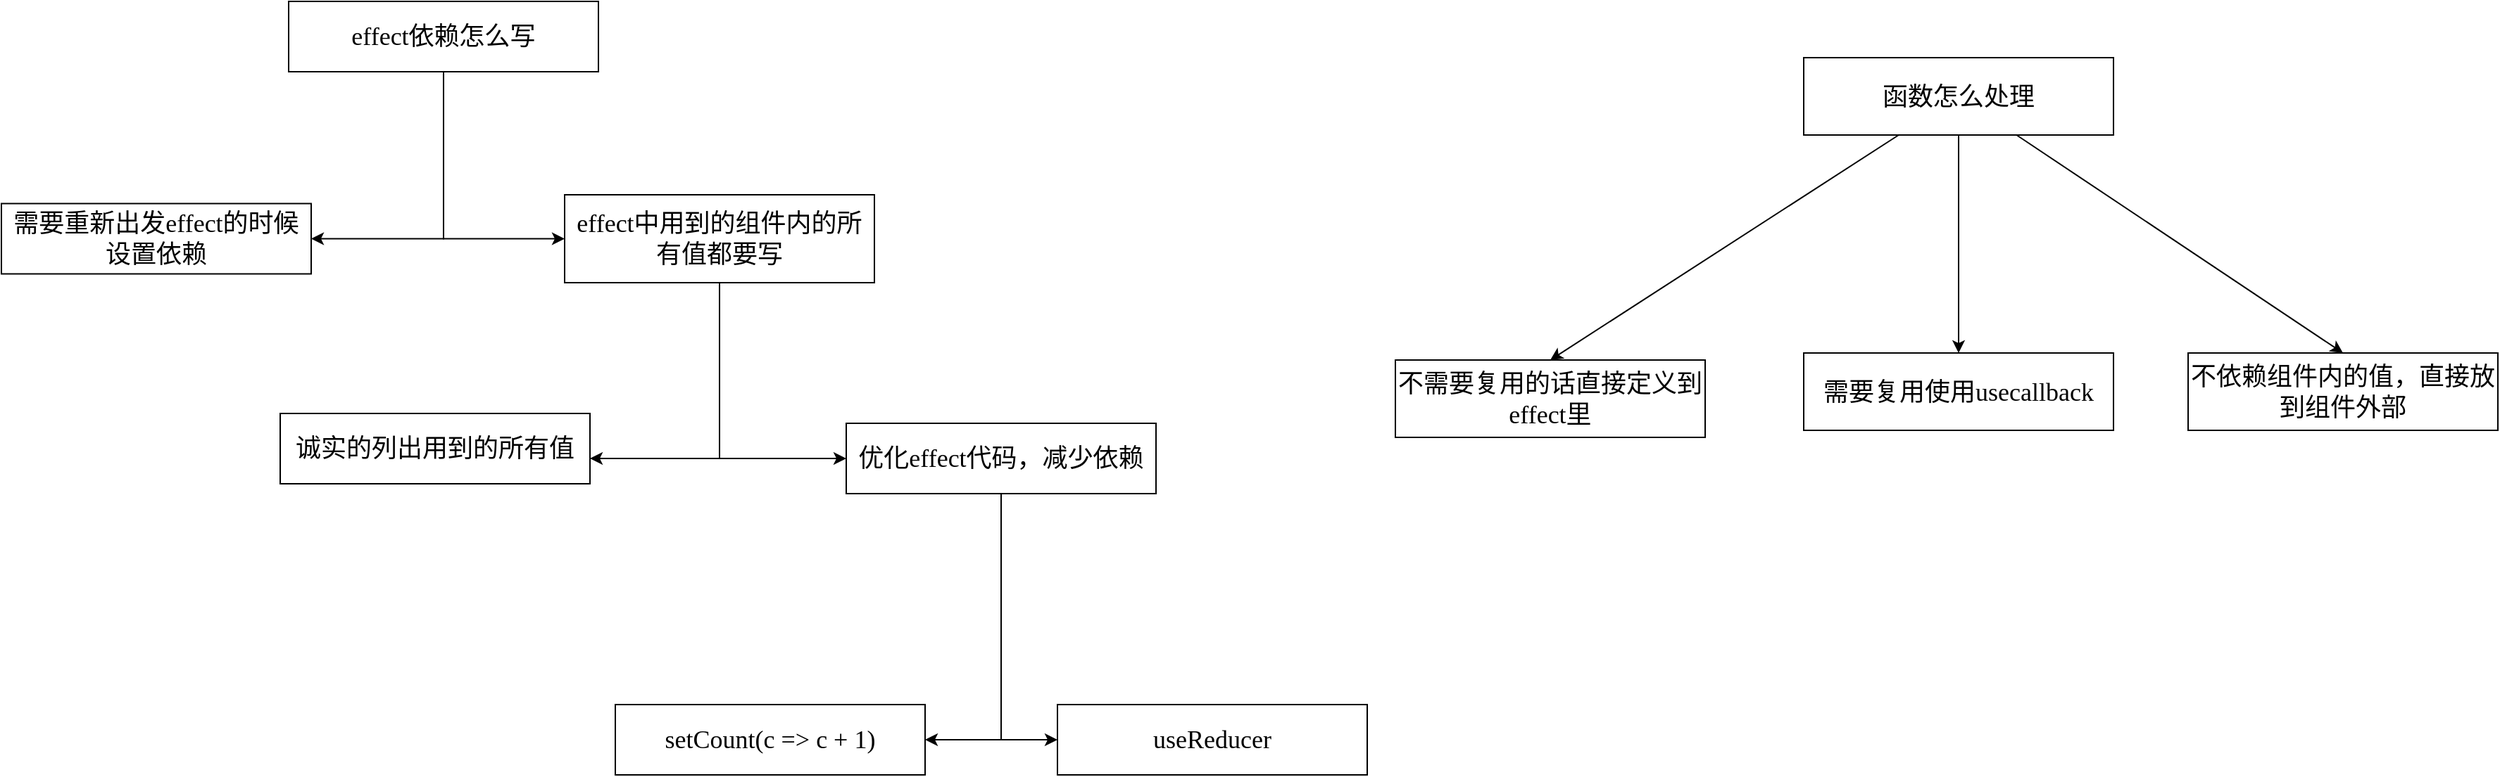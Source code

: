<mxfile version="21.2.1" type="github">
  <diagram name="第 1 页" id="D8tcN228kwnV6EkPNY0M">
    <mxGraphModel dx="1349" dy="771" grid="1" gridSize="10" guides="1" tooltips="1" connect="1" arrows="1" fold="1" page="1" pageScale="1" pageWidth="827" pageHeight="1169" math="0" shadow="0">
      <root>
        <mxCell id="0" />
        <mxCell id="1" parent="0" />
        <mxCell id="trFkUXKZbY9hSqSyPZKR-36" style="edgeStyle=orthogonalEdgeStyle;rounded=0;orthogonalLoop=1;jettySize=auto;html=1;entryX=1;entryY=0.5;entryDx=0;entryDy=0;" edge="1" parent="1" source="trFkUXKZbY9hSqSyPZKR-1" target="trFkUXKZbY9hSqSyPZKR-2">
          <mxGeometry relative="1" as="geometry" />
        </mxCell>
        <mxCell id="trFkUXKZbY9hSqSyPZKR-37" style="edgeStyle=orthogonalEdgeStyle;rounded=0;orthogonalLoop=1;jettySize=auto;html=1;entryX=0;entryY=0.5;entryDx=0;entryDy=0;" edge="1" parent="1" source="trFkUXKZbY9hSqSyPZKR-1" target="trFkUXKZbY9hSqSyPZKR-4">
          <mxGeometry relative="1" as="geometry" />
        </mxCell>
        <mxCell id="trFkUXKZbY9hSqSyPZKR-1" value="&lt;font style=&quot;font-size: 18px;&quot; face=&quot;Times New Roman&quot;&gt;effect依赖怎么写&lt;/font&gt;" style="rounded=0;whiteSpace=wrap;html=1;" vertex="1" parent="1">
          <mxGeometry x="304" y="60" width="220" height="50" as="geometry" />
        </mxCell>
        <mxCell id="trFkUXKZbY9hSqSyPZKR-2" value="&lt;font face=&quot;Times New Roman&quot;&gt;&lt;span style=&quot;font-size: 18px;&quot;&gt;需要重新出发effect的时候设置依赖&lt;/span&gt;&lt;/font&gt;" style="rounded=0;whiteSpace=wrap;html=1;" vertex="1" parent="1">
          <mxGeometry x="100" y="203.75" width="220" height="50" as="geometry" />
        </mxCell>
        <mxCell id="trFkUXKZbY9hSqSyPZKR-34" style="edgeStyle=orthogonalEdgeStyle;rounded=0;orthogonalLoop=1;jettySize=auto;html=1;entryX=1;entryY=0.64;entryDx=0;entryDy=0;entryPerimeter=0;" edge="1" parent="1" source="trFkUXKZbY9hSqSyPZKR-4" target="trFkUXKZbY9hSqSyPZKR-6">
          <mxGeometry relative="1" as="geometry" />
        </mxCell>
        <mxCell id="trFkUXKZbY9hSqSyPZKR-35" style="edgeStyle=orthogonalEdgeStyle;rounded=0;orthogonalLoop=1;jettySize=auto;html=1;entryX=0;entryY=0.5;entryDx=0;entryDy=0;" edge="1" parent="1" source="trFkUXKZbY9hSqSyPZKR-4" target="trFkUXKZbY9hSqSyPZKR-8">
          <mxGeometry relative="1" as="geometry" />
        </mxCell>
        <mxCell id="trFkUXKZbY9hSqSyPZKR-4" value="&lt;font style=&quot;font-size: 18px;&quot; face=&quot;Times New Roman&quot;&gt;effect中用到的组件内的所有值都要写&lt;/font&gt;" style="rounded=0;whiteSpace=wrap;html=1;" vertex="1" parent="1">
          <mxGeometry x="500" y="197.5" width="220" height="62.5" as="geometry" />
        </mxCell>
        <mxCell id="trFkUXKZbY9hSqSyPZKR-6" value="&lt;font face=&quot;Times New Roman&quot;&gt;&lt;span style=&quot;font-size: 18px;&quot;&gt;诚实的列出用到的所有值&lt;/span&gt;&lt;/font&gt;" style="rounded=0;whiteSpace=wrap;html=1;" vertex="1" parent="1">
          <mxGeometry x="298" y="353" width="220" height="50" as="geometry" />
        </mxCell>
        <mxCell id="trFkUXKZbY9hSqSyPZKR-38" style="edgeStyle=orthogonalEdgeStyle;rounded=0;orthogonalLoop=1;jettySize=auto;html=1;entryX=1;entryY=0.5;entryDx=0;entryDy=0;" edge="1" parent="1" source="trFkUXKZbY9hSqSyPZKR-8" target="trFkUXKZbY9hSqSyPZKR-10">
          <mxGeometry relative="1" as="geometry" />
        </mxCell>
        <mxCell id="trFkUXKZbY9hSqSyPZKR-39" style="edgeStyle=orthogonalEdgeStyle;rounded=0;orthogonalLoop=1;jettySize=auto;html=1;entryX=0;entryY=0.5;entryDx=0;entryDy=0;" edge="1" parent="1" source="trFkUXKZbY9hSqSyPZKR-8" target="trFkUXKZbY9hSqSyPZKR-12">
          <mxGeometry relative="1" as="geometry" />
        </mxCell>
        <mxCell id="trFkUXKZbY9hSqSyPZKR-8" value="&lt;font style=&quot;font-size: 18px;&quot; face=&quot;Times New Roman&quot;&gt;优化effect代码，减少依赖&lt;/font&gt;" style="rounded=0;whiteSpace=wrap;html=1;" vertex="1" parent="1">
          <mxGeometry x="700" y="360" width="220" height="50" as="geometry" />
        </mxCell>
        <mxCell id="trFkUXKZbY9hSqSyPZKR-10" value="&lt;font face=&quot;Times New Roman&quot;&gt;&lt;span style=&quot;font-size: 18px;&quot;&gt;setCount(c =&amp;gt; c + 1)&lt;/span&gt;&lt;/font&gt;" style="rounded=0;whiteSpace=wrap;html=1;" vertex="1" parent="1">
          <mxGeometry x="536" y="560" width="220" height="50" as="geometry" />
        </mxCell>
        <mxCell id="trFkUXKZbY9hSqSyPZKR-12" value="&lt;font style=&quot;font-size: 18px;&quot; face=&quot;Times New Roman&quot;&gt;useReducer&lt;/font&gt;" style="rounded=0;whiteSpace=wrap;html=1;" vertex="1" parent="1">
          <mxGeometry x="850" y="560" width="220" height="50" as="geometry" />
        </mxCell>
        <mxCell id="trFkUXKZbY9hSqSyPZKR-41" style="edgeStyle=orthogonalEdgeStyle;rounded=0;orthogonalLoop=1;jettySize=auto;html=1;" edge="1" parent="1" source="trFkUXKZbY9hSqSyPZKR-15" target="trFkUXKZbY9hSqSyPZKR-21">
          <mxGeometry relative="1" as="geometry" />
        </mxCell>
        <mxCell id="trFkUXKZbY9hSqSyPZKR-43" style="rounded=0;orthogonalLoop=1;jettySize=auto;html=1;entryX=0.5;entryY=0;entryDx=0;entryDy=0;" edge="1" parent="1" source="trFkUXKZbY9hSqSyPZKR-15" target="trFkUXKZbY9hSqSyPZKR-19">
          <mxGeometry relative="1" as="geometry" />
        </mxCell>
        <mxCell id="trFkUXKZbY9hSqSyPZKR-44" style="rounded=0;orthogonalLoop=1;jettySize=auto;html=1;entryX=0.5;entryY=0;entryDx=0;entryDy=0;" edge="1" parent="1" source="trFkUXKZbY9hSqSyPZKR-15" target="trFkUXKZbY9hSqSyPZKR-17">
          <mxGeometry relative="1" as="geometry" />
        </mxCell>
        <mxCell id="trFkUXKZbY9hSqSyPZKR-15" value="&lt;font face=&quot;Times New Roman&quot;&gt;&lt;span style=&quot;font-size: 18px;&quot;&gt;函数怎么处理&lt;/span&gt;&lt;/font&gt;" style="rounded=0;whiteSpace=wrap;html=1;" vertex="1" parent="1">
          <mxGeometry x="1380" y="100" width="220" height="55" as="geometry" />
        </mxCell>
        <mxCell id="trFkUXKZbY9hSqSyPZKR-17" value="&lt;font face=&quot;Times New Roman&quot;&gt;&lt;span style=&quot;font-size: 18px;&quot;&gt;不依赖组件内的值，直接放到组件外部&lt;/span&gt;&lt;/font&gt;" style="rounded=0;whiteSpace=wrap;html=1;" vertex="1" parent="1">
          <mxGeometry x="1653" y="310" width="220" height="55" as="geometry" />
        </mxCell>
        <mxCell id="trFkUXKZbY9hSqSyPZKR-19" value="&lt;font face=&quot;Times New Roman&quot;&gt;&lt;span style=&quot;font-size: 18px;&quot;&gt;不需要复用的话直接定义到effect里&lt;/span&gt;&lt;/font&gt;" style="rounded=0;whiteSpace=wrap;html=1;" vertex="1" parent="1">
          <mxGeometry x="1090" y="315" width="220" height="55" as="geometry" />
        </mxCell>
        <mxCell id="trFkUXKZbY9hSqSyPZKR-21" value="&lt;font face=&quot;Times New Roman&quot;&gt;&lt;span style=&quot;font-size: 18px;&quot;&gt;需要复用使用usecallback&lt;/span&gt;&lt;/font&gt;" style="rounded=0;whiteSpace=wrap;html=1;" vertex="1" parent="1">
          <mxGeometry x="1380" y="310" width="220" height="55" as="geometry" />
        </mxCell>
      </root>
    </mxGraphModel>
  </diagram>
</mxfile>
